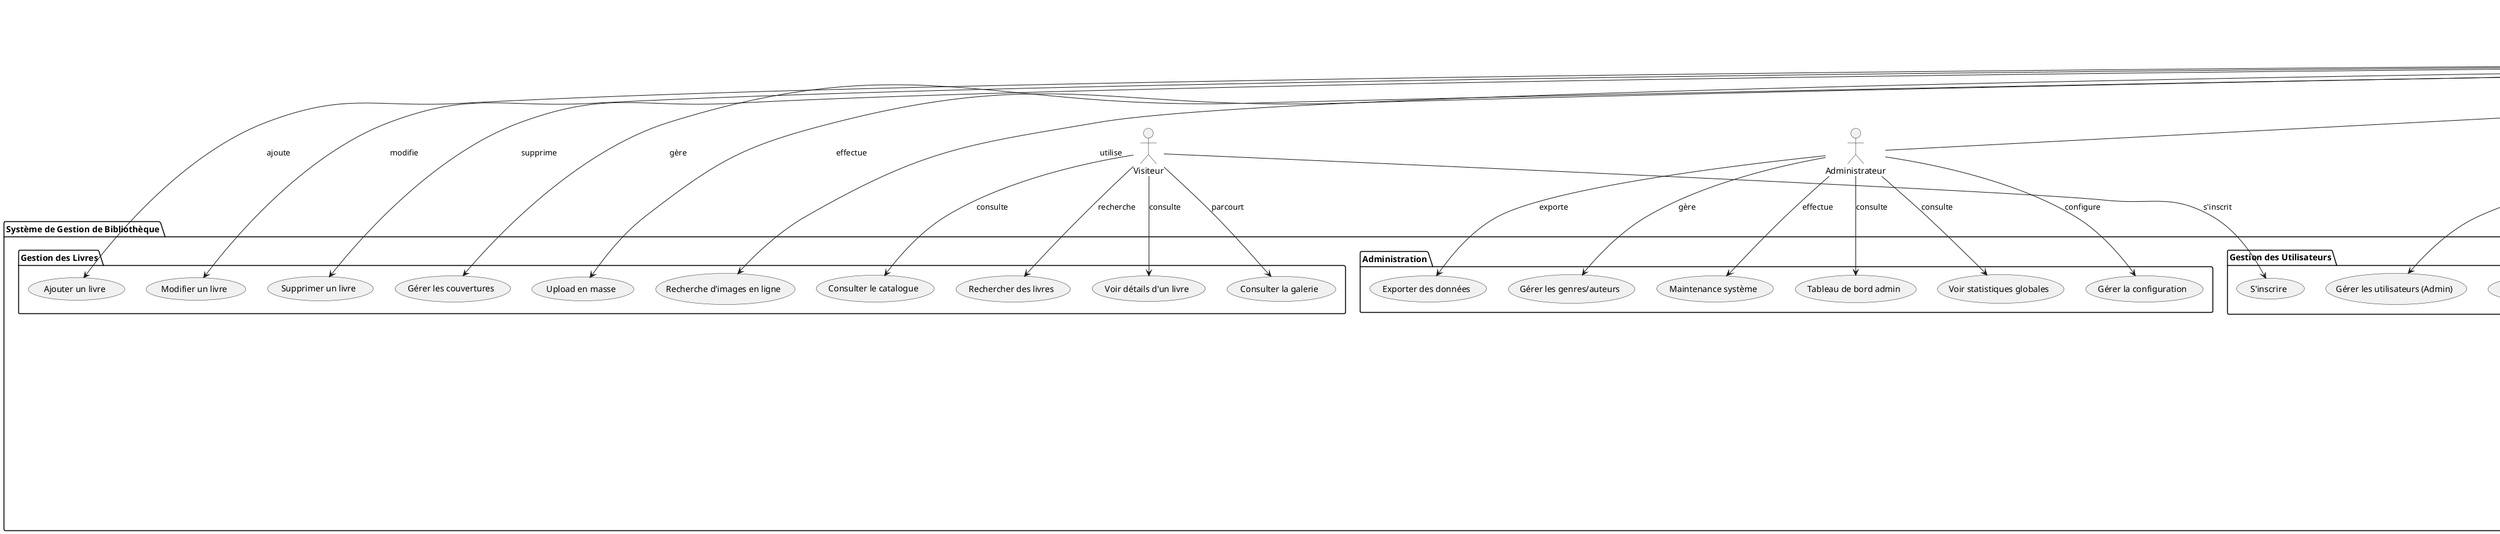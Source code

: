 @startuml Library Management System - Use Cases

!define RECTANGLE class

title Système de Gestion de Bibliothèque - Diagramme de Cas d'Utilisation

' Acteurs
actor "Visiteur" as Visitor
actor "Utilisateur\nAuthentifié" as User
actor "Étudiant" as Student
actor "Enseignant" as Teacher
actor "Personnel" as Staff
actor "Externe" as External
actor "Bibliothécaire" as Librarian
actor "Administrateur" as Admin

' Héritage des acteurs
User <|-- Student
User <|-- Teacher
User <|-- Staff
User <|-- External
Librarian <|-- Admin

' Package principal
package "Système de Gestion de Bibliothèque" {

    ' ===== GESTION DES LIVRES =====
    package "Gestion des Livres" {
        usecase "Consulter le catalogue" as UC1
        usecase "Rechercher des livres" as UC2
        usecase "Voir détails d'un livre" as UC3
        usecase "Consulter la galerie" as UC4
        usecase "Ajouter un livre" as UC5
        usecase "Modifier un livre" as UC6
        usecase "Supprimer un livre" as UC7
        usecase "Gérer les couvertures" as UC8
        usecase "Upload en masse" as UC9
        usecase "Recherche d'images en ligne" as UC10
    }

    ' ===== GESTION DES EMPRUNTS =====
    package "Gestion des Emprunts" {
        usecase "Emprunter un livre" as UC11
        usecase "Consulter mes emprunts" as UC12
        usecase "Renouveler un emprunt" as UC13
        usecase "Retourner un livre" as UC14
        usecase "Gérer les emprunts (Admin)" as UC15
        usecase "Créer emprunt rapide" as UC16
        usecase "Calculer frais de retard" as UC17
    }

    ' ===== GESTION DES RÉSERVATIONS =====
    package "Gestion des Réservations" {
        usecase "Réserver un livre" as UC18
        usecase "Consulter mes réservations" as UC19
        usecase "Annuler une réservation" as UC20
        usecase "Gérer les réservations (Admin)" as UC21
        usecase "Satisfaire une réservation" as UC22
        usecase "Calculer position file d'attente" as UC23
    }

    ' ===== GESTION DES ACHATS =====
    package "Gestion des Achats" {
        usecase "Acheter un livre" as UC24
        usecase "Consulter mes achats" as UC25
        usecase "Voir détail d'un achat" as UC26
        usecase "Gérer les commandes (Admin)" as UC27
        usecase "Calculer remises" as UC28
    }

    ' ===== GESTION DES PAIEMENTS =====
    package "Gestion des Paiements" {
        usecase "Consulter mes paiements" as UC29
        usecase "Effectuer un paiement" as UC30
        usecase "Traiter un paiement" as UC31
        usecase "Calculer frais d'emprunt" as UC32
        usecase "Gérer les cautions" as UC33
        usecase "Rembourser" as UC34
        usecase "Voir frais impayés" as UC35
    }

    ' ===== GESTION DES UTILISATEURS =====
    package "Gestion des Utilisateurs" {
        usecase "S'inscrire" as UC36
        usecase "Se connecter" as UC37
        usecase "Se déconnecter" as UC38
        usecase "Consulter tableau de bord" as UC39
        usecase "Gérer profil utilisateur" as UC40
        usecase "Gérer les utilisateurs (Admin)" as UC41
        usecase "Voir statistiques personnelles" as UC42
    }

    ' ===== ADMINISTRATION =====
    package "Administration" {
        usecase "Tableau de bord admin" as UC43
        usecase "Voir statistiques globales" as UC44
        usecase "Gérer la configuration" as UC45
        usecase "Exporter des données" as UC46
        usecase "Gérer les genres/auteurs" as UC47
        usecase "Maintenance système" as UC48
    }

    ' ===== NOTIFICATIONS =====
    package "Notifications" {
        usecase "Recevoir notifications" as UC49
        usecase "Rappels d'échéance" as UC50
        usecase "Alertes de disponibilité" as UC51
        usecase "Notifications de retard" as UC52
    }
}

' ===== RELATIONS VISITEUR =====
Visitor --> UC1 : consulte
Visitor --> UC2 : recherche
Visitor --> UC3 : consulte
Visitor --> UC4 : parcourt
Visitor --> UC36 : s'inscrit

' ===== RELATIONS UTILISATEUR AUTHENTIFIÉ =====
User --> UC37 : se connecte
User --> UC38 : se déconnecte
User --> UC39 : consulte
User --> UC42 : consulte
User --> UC11 : emprunte
User --> UC12 : consulte
User --> UC13 : renouvelle
User --> UC18 : réserve
User --> UC19 : consulte
User --> UC20 : annule
User --> UC24 : achète
User --> UC25 : consulte
User --> UC26 : consulte
User --> UC29 : consulte
User --> UC30 : effectue
User --> UC35 : consulte
User --> UC49 : reçoit
User --> UC50 : reçoit
User --> UC51 : reçoit
User --> UC52 : reçoit

' ===== RELATIONS BIBLIOTHÉCAIRE =====
Librarian --> UC5 : ajoute
Librarian --> UC6 : modifie
Librarian --> UC7 : supprime
Librarian --> UC8 : gère
Librarian --> UC9 : effectue
Librarian --> UC10 : utilise
Librarian --> UC14 : traite
Librarian --> UC15 : gère
Librarian --> UC16 : crée
Librarian --> UC21 : gère
Librarian --> UC22 : satisfait
Librarian --> UC27 : gère
Librarian --> UC31 : traite
Librarian --> UC33 : gère
Librarian --> UC34 : effectue
Librarian --> UC41 : gère

' ===== RELATIONS ADMINISTRATEUR =====
Admin --> UC43 : consulte
Admin --> UC44 : consulte
Admin --> UC45 : configure
Admin --> UC46 : exporte
Admin --> UC47 : gère
Admin --> UC48 : effectue

' ===== RELATIONS SYSTÈME (INCLUDE/EXTEND) =====
UC11 ..> UC32 : <<include>>
UC11 ..> UC33 : <<extend>>
UC13 ..> UC32 : <<include>>
UC18 ..> UC23 : <<include>>
UC24 ..> UC28 : <<include>>
UC24 ..> UC30 : <<include>>
UC14 ..> UC17 : <<extend>>
UC22 ..> UC11 : <<include>>

' ===== CONTRAINTES PAR CATÉGORIE =====
note right of Student
  - Emprunts gratuits
  - 3 livres max
  - 14 jours
  - 10% remise achats
  - Caution 10€
end note

note right of Teacher
  - Emprunts gratuits
  - 10 livres max
  - 30 jours
  - 15% remise achats
  - Pas de caution
end note

note right of Staff
  - Emprunts gratuits
  - 5 livres max
  - 21 jours
  - 15% remise achats
  - Pas de caution
end note

note right of External
  - Emprunts 2€
  - 2 livres max
  - 7 jours
  - Pas de remise
  - Caution 20€
end note

@enduml
